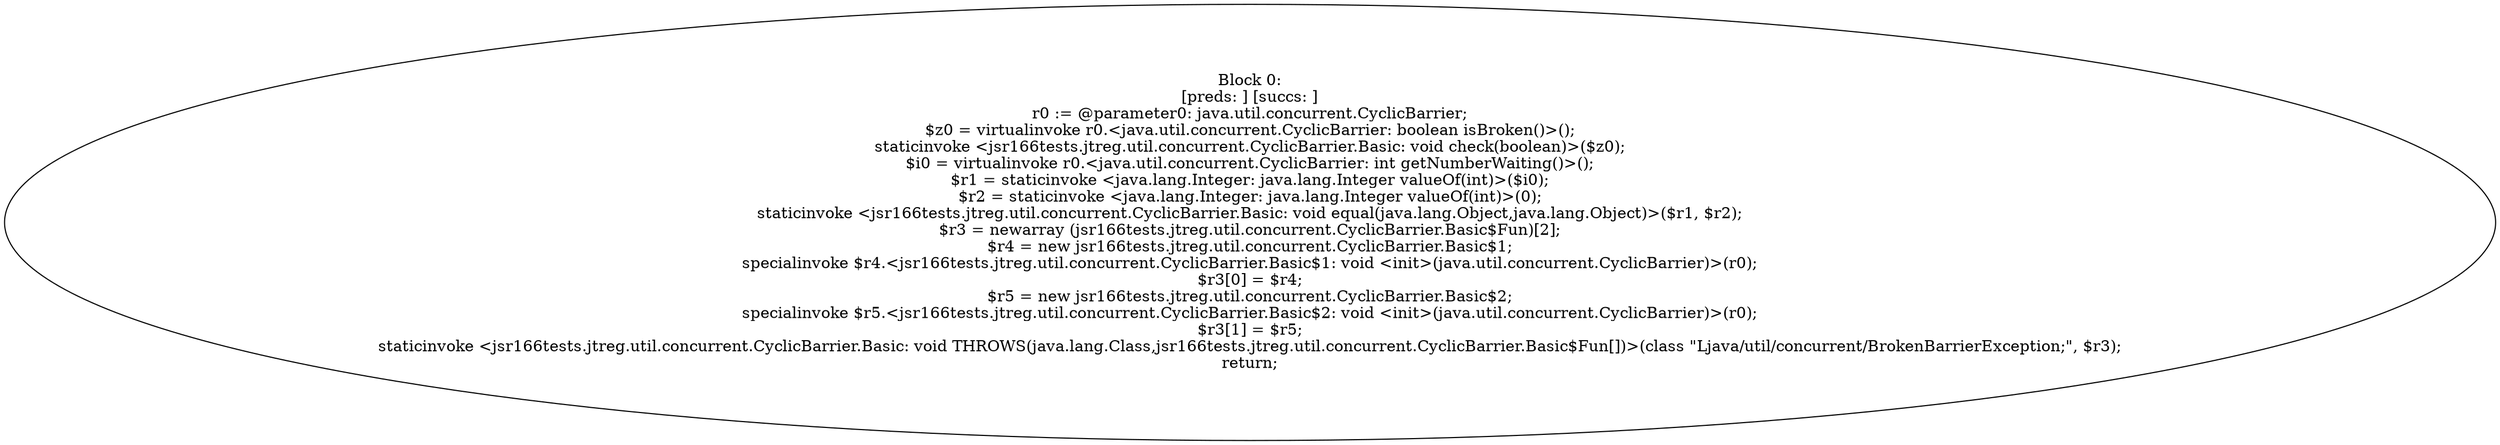 digraph "unitGraph" {
    "Block 0:
[preds: ] [succs: ]
r0 := @parameter0: java.util.concurrent.CyclicBarrier;
$z0 = virtualinvoke r0.<java.util.concurrent.CyclicBarrier: boolean isBroken()>();
staticinvoke <jsr166tests.jtreg.util.concurrent.CyclicBarrier.Basic: void check(boolean)>($z0);
$i0 = virtualinvoke r0.<java.util.concurrent.CyclicBarrier: int getNumberWaiting()>();
$r1 = staticinvoke <java.lang.Integer: java.lang.Integer valueOf(int)>($i0);
$r2 = staticinvoke <java.lang.Integer: java.lang.Integer valueOf(int)>(0);
staticinvoke <jsr166tests.jtreg.util.concurrent.CyclicBarrier.Basic: void equal(java.lang.Object,java.lang.Object)>($r1, $r2);
$r3 = newarray (jsr166tests.jtreg.util.concurrent.CyclicBarrier.Basic$Fun)[2];
$r4 = new jsr166tests.jtreg.util.concurrent.CyclicBarrier.Basic$1;
specialinvoke $r4.<jsr166tests.jtreg.util.concurrent.CyclicBarrier.Basic$1: void <init>(java.util.concurrent.CyclicBarrier)>(r0);
$r3[0] = $r4;
$r5 = new jsr166tests.jtreg.util.concurrent.CyclicBarrier.Basic$2;
specialinvoke $r5.<jsr166tests.jtreg.util.concurrent.CyclicBarrier.Basic$2: void <init>(java.util.concurrent.CyclicBarrier)>(r0);
$r3[1] = $r5;
staticinvoke <jsr166tests.jtreg.util.concurrent.CyclicBarrier.Basic: void THROWS(java.lang.Class,jsr166tests.jtreg.util.concurrent.CyclicBarrier.Basic$Fun[])>(class \"Ljava/util/concurrent/BrokenBarrierException;\", $r3);
return;
"
}
